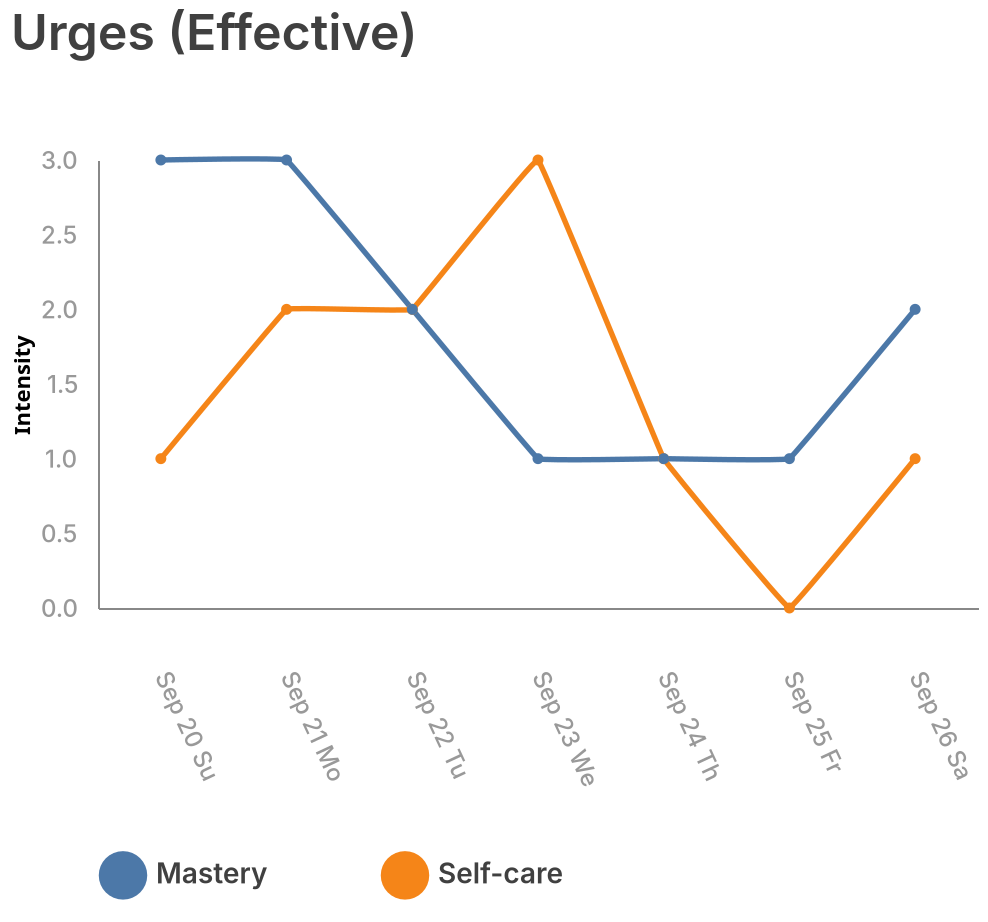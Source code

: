 {
  "$schema": "https://vega.github.io/schema/vega-lite/v5.json",
  "description": "A basic line chart example.",
  "width": 440,
  "height": 224,
  "padding": 5,
  "title": "Urges (Effective)",
  "data": {
    "values": [
      {
        "value": 1,
        "date": "2020-09-20",
        "symbol": "Self-care"
      },
      {
        "value": 3,
        "date": "2020-09-20",
        "symbol": "Mastery"
      },
      {
        "value": 2,
        "date": "2020-09-21",
        "symbol": "Self-care"
      },
      {
        "value": 3,
        "date": "2020-09-21",
        "symbol": "Mastery"
      },
      {
        "value": 2,
        "date": "2020-09-22",
        "symbol": "Self-care"
      },
      {
        "value": 2,
        "date": "2020-09-22",
        "symbol": "Mastery"
      },
      {
        "value": 3,
        "date": "2020-09-23",
        "symbol": "Self-care"
      },
      {
        "value": 1,
        "date": "2020-09-23",
        "symbol": "Mastery"
      },
      {
        "value": 1,
        "date": "2020-09-24",
        "symbol": "Self-care"
      },
      {
        "value": 1,
        "date": "2020-09-24",
        "symbol": "Mastery"
      },
      {
        "value": 0,
        "date": "2020-09-25",
        "symbol": "Self-care"
      },
      {
        "value": 1,
        "date": "2020-09-25",
        "symbol": "Mastery"
      },
      {
        "value": 1,
        "date": "2020-09-26",
        "symbol": "Self-care"
      },
      {
        "value": 2,
        "date": "2020-09-26",
        "symbol": "Mastery"
      }
    ]
  },
  "config": {
    "view": {
      "stroke": "transparent"
    },
    "title": {
      "color": "rgba(0, 0, 0, 0.75)",
      "fontSize": 25,
      "font": "Inter",
      "fontWeight": 600,
      "align": "left",
      "anchor": "start",
      "dy": -40
    },
    "legend": {
      "title": null,
      "orient": "bottom",
      "columns": 2,
      "labelColor": "rgba(0, 0, 0, 0.75)",
      "labelFont": "Inter",
      "labelFontSize": 14,
      "labelFontWeight": 600,
      "rowPadding": 20,
      "columnPadding": 50,
      "symbolStrokeWidth": 12,
      "symbolSize": 150,
      "symbolType": "circle",
      "offset": 30
    },
    "axisX": {
      "orient": "bottom",
      "format": "%b %d %a",
      "labelColor": "rgba(0, 0, 0, 0.4)",
      "labelFont": "Inter",
      "labelFontWeight": 500,
      "labelFontSize": 12,
      "ticks": false,
      "labelExpr": "substring(datum.label, 0, 9)",
      "labelPadding": 32,
      "title": "Date",
      "grid": false
    },
    "axisY": {
      "orient": "left",
      "tickCount": 5,
      "labelColor": "rgba(0, 0, 0, 0.4)",
      "labelFont": "Inter",
      "labelFontWeight": 500,
      "labelFontSize": 12,
      "ticks": false,
      "labelPadding": 10,
      "title": "Intensity",
      "grid": false
    }
  },
  "mark": {
    "type": "line",
    "interpolate": "cardinal",
    "point": true,
    "tension": 0.9
  },
  "selection": {
    "symbol": {
      "type": "multi",
      "fields": [
        "symbol"
      ],
      "bind": "legend",
      "toggle": "true"
    }
  },
  "encoding": {
    "x": {
      "field": "date",
      "axis": {
        "labelAngle": 65
      },
      "type": "ordinal",
      "timeUnit": "yearmonthdate"
    },
    "y": {
      "field": "value",
      "title": "Intensity",
      "type": "quantitative"
    },
    "color": {
      "field": "symbol",
      "type": "nominal"
    },
    "strokeWidth": {
      "value": 2.7
    },
    "opacity": {
      "condition": {
        "selection": "symbol",
        "value": 1
      },
      "value": 0
    }
  }
}